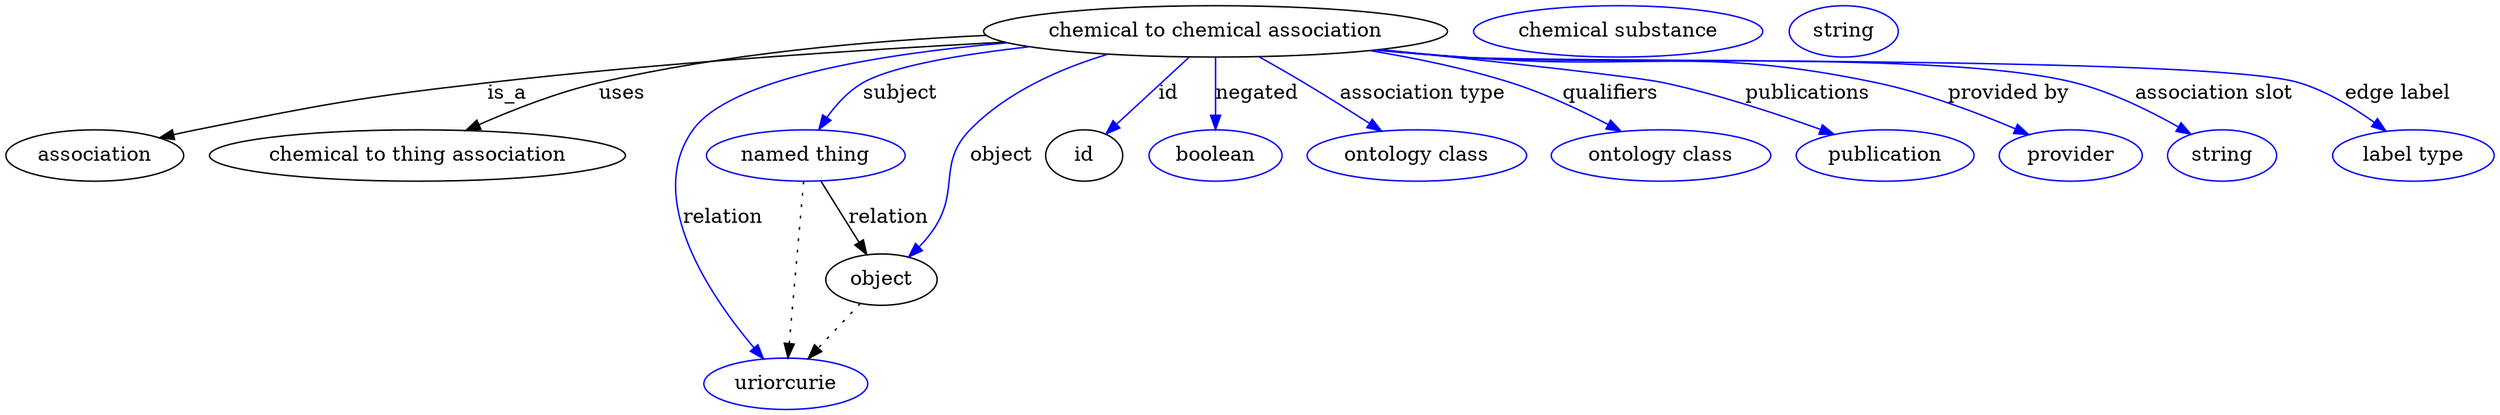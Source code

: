 digraph {
	graph [bb="0,0,1448.5,283"];
	node [label="\N"];
	"chemical to chemical association"	 [height=0.5,
		label="chemical to chemical association",
		pos="710.05,265",
		width=3.5566];
	association	 [height=0.5,
		pos="50.046,178",
		width=1.3902];
	"chemical to chemical association" -> association	 [label=is_a,
		lp="283.05,221.5",
		pos="e,87.663,190.07 589.25,258.91 501.05,253.53 378.75,244.13 272.05,229 198.86,218.62 180.7,214.14 109.05,196 105.24,195.04 101.32,\
193.98 97.387,192.88"];
	"chemical to thing association"	 [height=0.5,
		pos="232.05,178",
		width=3.1775];
	"chemical to chemical association" -> "chemical to thing association"	 [label=uses,
		lp="348.05,221.5",
		pos="e,260.51,195.45 591.32,258.21 500.23,252.13 382.49,242.15 336.05,229 312.83,222.43 288.53,210.81 269.26,200.32"];
	subject	 [color=blue,
		height=0.5,
		label="named thing",
		pos="457.05,178",
		width=1.5346];
	"chemical to chemical association" -> subject	 [color=blue,
		label=subject,
		lp="514.55,221.5",
		pos="e,465.82,195.95 604.57,254.78 559.88,248.94 513.82,240.46 495.05,229 485.33,223.07 477.28,213.65 471.13,204.51",
		style=solid];
	relation	 [color=blue,
		height=0.5,
		label=uriorcurie,
		pos="444.05,18",
		width=1.2638];
	"chemical to chemical association" -> relation	 [color=blue,
		label=relation,
		lp="405.05,134.5",
		pos="e,430.38,35.171 596.67,256.51 515.25,247.6 415.98,229.95 393.05,196 360.73,148.16 398.86,79.833 424.5,43.314",
		style=solid];
	object	 [height=0.5,
		pos="504.05,91",
		width=0.9027];
	"chemical to chemical association" -> object	 [color=blue,
		label=object,
		lp="574.05,178",
		pos="e,517.4,107.63 647.92,249.12 617.14,238.51 581.44,221.66 557.05,196 534.36,172.13 545.81,155.91 530.05,127 528.01,123.27 525.65,\
119.48 523.19,115.82",
		style=solid];
	id	 [height=0.5,
		pos="627.05,178",
		width=0.75];
	"chemical to chemical association" -> id	 [color=blue,
		label=id,
		lp="679.55,221.5",
		pos="e,641.72,193.39 692.85,246.97 680.11,233.62 662.65,215.32 648.92,200.93",
		style=solid];
	negated	 [color=blue,
		height=0.5,
		label=boolean,
		pos="710.05,178",
		width=1.0652];
	"chemical to chemical association" -> negated	 [color=blue,
		label=negated,
		lp="731.55,221.5",
		pos="e,710.05,196 710.05,246.97 710.05,235.19 710.05,219.56 710.05,206.16",
		style=solid];
	"association type"	 [color=blue,
		height=0.5,
		label="ontology class",
		pos="828.05,178",
		width=1.7151];
	"chemical to chemical association" -> "association type"	 [color=blue,
		label="association type",
		lp="821.05,221.5",
		pos="e,805.12,194.91 734.21,247.18 752.38,233.79 777.42,215.32 797.06,200.84",
		style=solid];
	qualifiers	 [color=blue,
		height=0.5,
		label="ontology class",
		pos="969.05,178",
		width=1.7151];
	"chemical to chemical association" -> qualifiers	 [color=blue,
		label=qualifiers,
		lp="930.05,221.5",
		pos="e,941.86,194.21 790.42,250.87 815.95,245.31 844.03,238.05 869.05,229 890.99,221.06 914.29,209.39 932.87,199.21",
		style=solid];
	publications	 [color=blue,
		height=0.5,
		label=publication,
		pos="1099,178",
		width=1.3902];
	"chemical to chemical association" -> publications	 [color=blue,
		label=publications,
		lp="1040.5,221.5",
		pos="e,1067.1,191.91 802.94,252.58 867.55,243.77 944.74,232.86 960.05,229 993.56,220.54 1030.2,206.89 1057.5,195.84",
		style=solid];
	"provided by"	 [color=blue,
		height=0.5,
		label=provider,
		pos="1207,178",
		width=1.1193];
	"chemical to chemical association" -> "provided by"	 [color=blue,
		label="provided by",
		lp="1159,221.5",
		pos="e,1179.6,191.63 801.35,252.32 816.59,250.4 832.25,248.55 847.05,247 949.46,236.29 977.71,252.19 1078,229 1110.3,221.55 1145.1,207.4 \
1170.4,195.89",
		style=solid];
	"association slot"	 [color=blue,
		height=0.5,
		label=string,
		pos="1296,178",
		width=0.84854];
	"chemical to chemical association" -> "association slot"	 [color=blue,
		label="association slot",
		lp="1276,221.5",
		pos="e,1275.6,191.67 800.21,252.12 815.8,250.19 831.88,248.39 847.05,247 924.38,239.94 1121,249.08 1196,229 1221.4,222.21 1247.8,208.45 \
1267,196.93",
		style=solid];
	"edge label"	 [color=blue,
		height=0.5,
		label="label type",
		pos="1403,178",
		width=1.2638];
	"chemical to chemical association" -> "edge label"	 [color=blue,
		label="edge label",
		lp="1380,221.5",
		pos="e,1383.6,194.43 799.45,252.04 815.28,250.09 831.63,248.3 847.05,247 952.3,238.11 1221.1,260.21 1322,229 1341.3,223.05 1360.5,211.3 \
1375.3,200.58",
		style=solid];
	subject -> relation	 [pos="e,445.53,36.223 455.58,159.96 453.34,132.35 449.03,79.375 446.36,46.525",
		style=dotted];
	subject -> object	 [label=relation,
		lp="505.05,134.5",
		pos="e,494.64,108.41 466.78,159.97 473.43,147.68 482.33,131.2 489.77,117.42"];
	object -> relation	 [pos="e,458.23,35.261 490.43,74.435 482.85,65.207 473.25,53.528 464.75,43.191",
		style=dotted];
	"chemical to chemical association_object"	 [color=blue,
		height=0.5,
		label="chemical substance",
		pos="935.05,265",
		width=2.2026];
	association_id	 [color=blue,
		height=0.5,
		label=string,
		pos="1063,265",
		width=0.84854];
}
